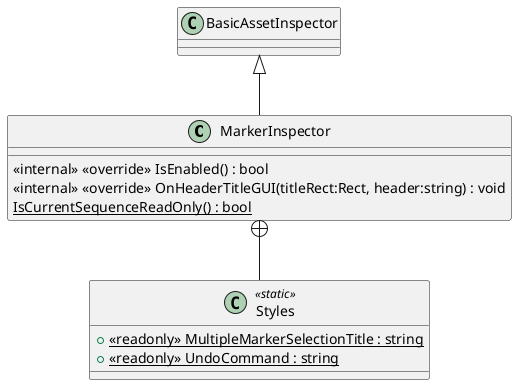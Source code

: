 @startuml
class MarkerInspector {
    <<internal>> <<override>> IsEnabled() : bool
    <<internal>> <<override>> OnHeaderTitleGUI(titleRect:Rect, header:string) : void
    {static} IsCurrentSequenceReadOnly() : bool
}
class Styles <<static>> {
    + {static} <<readonly>> MultipleMarkerSelectionTitle : string
    + {static} <<readonly>> UndoCommand : string
}
BasicAssetInspector <|-- MarkerInspector
MarkerInspector +-- Styles
@enduml
